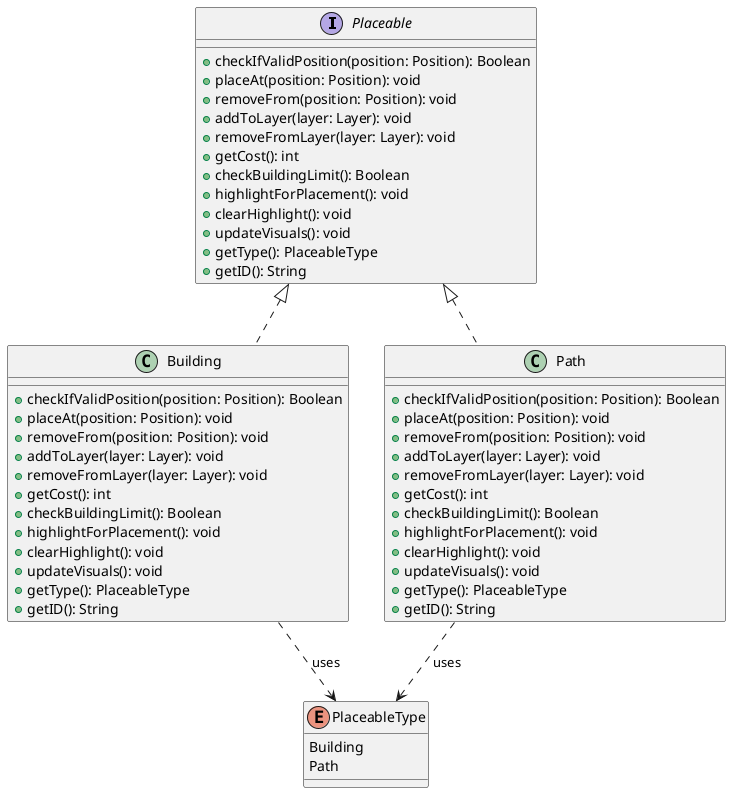 @startuml

' Define the Placeable interface with common methods
interface Placeable {
    + checkIfValidPosition(position: Position): Boolean
    + placeAt(position: Position): void
    + removeFrom(position: Position): void
    + addToLayer(layer: Layer): void
    + removeFromLayer(layer: Layer): void
    + getCost(): int
    + checkBuildingLimit(): Boolean
    + highlightForPlacement(): void
    + clearHighlight(): void
    + updateVisuals(): void
    + getType(): PlaceableType
    + getID(): String
}

' Enum for PlaceableType to distinguish types of placeable objects
enum PlaceableType {
    Building
    Path
}

' Define the Building class implementing Placeable interface
class Building implements Placeable {
    + checkIfValidPosition(position: Position): Boolean
    + placeAt(position: Position): void
    + removeFrom(position: Position): void
    + addToLayer(layer: Layer): void
    + removeFromLayer(layer: Layer): void
    + getCost(): int
    + checkBuildingLimit(): Boolean
    + highlightForPlacement(): void
    + clearHighlight(): void
    + updateVisuals(): void
    + getType(): PlaceableType
    + getID(): String
}

' Define the Path class implementing Placeable interface
class Path implements Placeable {
    + checkIfValidPosition(position: Position): Boolean
    + placeAt(position: Position): void
    + removeFrom(position: Position): void
    + addToLayer(layer: Layer): void
    + removeFromLayer(layer: Layer): void
    + getCost(): int
    + checkBuildingLimit(): Boolean
    + highlightForPlacement(): void
    + clearHighlight(): void
    + updateVisuals(): void
    + getType(): PlaceableType
    + getID(): String
}

' Define relationships
Building ..> PlaceableType : uses
Path ..> PlaceableType : uses

@enduml
